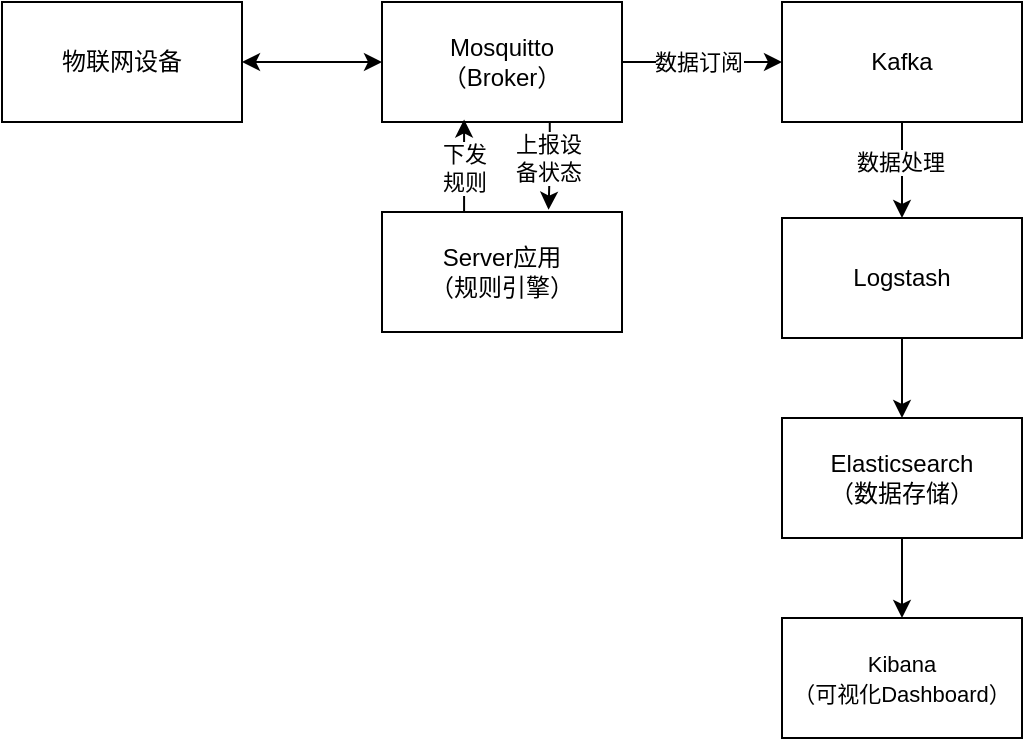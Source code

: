 <mxfile version="26.0.14">
  <diagram name="第 1 页" id="PvtnynNV7M-P_bDML6N9">
    <mxGraphModel dx="1160" dy="687" grid="0" gridSize="10" guides="1" tooltips="1" connect="1" arrows="1" fold="1" page="1" pageScale="1" pageWidth="2339" pageHeight="3300" math="0" shadow="0">
      <root>
        <mxCell id="0" />
        <mxCell id="1" parent="0" />
        <mxCell id="tGZQAkcU19CuK300Gd-0-13" value="" style="edgeStyle=orthogonalEdgeStyle;rounded=0;orthogonalLoop=1;jettySize=auto;html=1;strokeColor=default;startArrow=classic;startFill=1;" edge="1" parent="1" source="tGZQAkcU19CuK300Gd-0-1" target="tGZQAkcU19CuK300Gd-0-2">
          <mxGeometry relative="1" as="geometry" />
        </mxCell>
        <mxCell id="tGZQAkcU19CuK300Gd-0-1" value="物联网设备" style="rounded=0;whiteSpace=wrap;html=1;" vertex="1" parent="1">
          <mxGeometry x="201" y="136" width="120" height="60" as="geometry" />
        </mxCell>
        <mxCell id="tGZQAkcU19CuK300Gd-0-14" value="" style="edgeStyle=orthogonalEdgeStyle;rounded=0;orthogonalLoop=1;jettySize=auto;html=1;" edge="1" parent="1" source="tGZQAkcU19CuK300Gd-0-2" target="tGZQAkcU19CuK300Gd-0-3">
          <mxGeometry relative="1" as="geometry" />
        </mxCell>
        <mxCell id="tGZQAkcU19CuK300Gd-0-25" value="数据订阅" style="edgeLabel;html=1;align=center;verticalAlign=middle;resizable=0;points=[];" vertex="1" connectable="0" parent="tGZQAkcU19CuK300Gd-0-14">
          <mxGeometry x="-0.054" relative="1" as="geometry">
            <mxPoint as="offset" />
          </mxGeometry>
        </mxCell>
        <mxCell id="tGZQAkcU19CuK300Gd-0-22" style="edgeStyle=orthogonalEdgeStyle;rounded=0;orthogonalLoop=1;jettySize=auto;html=1;exitX=0.699;exitY=0.988;exitDx=0;exitDy=0;exitPerimeter=0;" edge="1" parent="1" source="tGZQAkcU19CuK300Gd-0-2">
          <mxGeometry relative="1" as="geometry">
            <mxPoint x="474.286" y="239.857" as="targetPoint" />
          </mxGeometry>
        </mxCell>
        <mxCell id="tGZQAkcU19CuK300Gd-0-23" value="上报设&lt;br&gt;备状态" style="edgeLabel;html=1;align=center;verticalAlign=middle;resizable=0;points=[];" vertex="1" connectable="0" parent="tGZQAkcU19CuK300Gd-0-22">
          <mxGeometry x="-0.22" y="-1" relative="1" as="geometry">
            <mxPoint y="1" as="offset" />
          </mxGeometry>
        </mxCell>
        <mxCell id="tGZQAkcU19CuK300Gd-0-2" value="Mosquitto&lt;br&gt;（Broker）" style="rounded=0;whiteSpace=wrap;html=1;" vertex="1" parent="1">
          <mxGeometry x="391" y="136" width="120" height="60" as="geometry" />
        </mxCell>
        <mxCell id="tGZQAkcU19CuK300Gd-0-15" value="" style="edgeStyle=orthogonalEdgeStyle;rounded=0;orthogonalLoop=1;jettySize=auto;html=1;" edge="1" parent="1" source="tGZQAkcU19CuK300Gd-0-3" target="tGZQAkcU19CuK300Gd-0-10">
          <mxGeometry relative="1" as="geometry" />
        </mxCell>
        <mxCell id="tGZQAkcU19CuK300Gd-0-16" value="数据处理" style="edgeLabel;html=1;align=center;verticalAlign=middle;resizable=0;points=[];" vertex="1" connectable="0" parent="tGZQAkcU19CuK300Gd-0-15">
          <mxGeometry x="-0.195" y="-1" relative="1" as="geometry">
            <mxPoint as="offset" />
          </mxGeometry>
        </mxCell>
        <mxCell id="tGZQAkcU19CuK300Gd-0-3" value="Kafka" style="rounded=0;whiteSpace=wrap;html=1;" vertex="1" parent="1">
          <mxGeometry x="591" y="136" width="120" height="60" as="geometry" />
        </mxCell>
        <mxCell id="tGZQAkcU19CuK300Gd-0-19" value="" style="edgeStyle=orthogonalEdgeStyle;rounded=0;orthogonalLoop=1;jettySize=auto;html=1;exitX=0.342;exitY=0.01;exitDx=0;exitDy=0;exitPerimeter=0;entryX=0.342;entryY=0.979;entryDx=0;entryDy=0;entryPerimeter=0;" edge="1" parent="1" source="tGZQAkcU19CuK300Gd-0-8" target="tGZQAkcU19CuK300Gd-0-2">
          <mxGeometry relative="1" as="geometry" />
        </mxCell>
        <mxCell id="tGZQAkcU19CuK300Gd-0-24" value="下发&lt;div&gt;规则&lt;/div&gt;" style="edgeLabel;html=1;align=center;verticalAlign=middle;resizable=0;points=[];" vertex="1" connectable="0" parent="tGZQAkcU19CuK300Gd-0-19">
          <mxGeometry x="-0.023" relative="1" as="geometry">
            <mxPoint as="offset" />
          </mxGeometry>
        </mxCell>
        <mxCell id="tGZQAkcU19CuK300Gd-0-8" value="Server应用&lt;br&gt;（规则引擎）" style="rounded=0;whiteSpace=wrap;html=1;" vertex="1" parent="1">
          <mxGeometry x="391" y="241" width="120" height="60" as="geometry" />
        </mxCell>
        <mxCell id="tGZQAkcU19CuK300Gd-0-18" value="" style="edgeStyle=orthogonalEdgeStyle;rounded=0;orthogonalLoop=1;jettySize=auto;html=1;" edge="1" parent="1" source="tGZQAkcU19CuK300Gd-0-9" target="tGZQAkcU19CuK300Gd-0-12">
          <mxGeometry relative="1" as="geometry" />
        </mxCell>
        <mxCell id="tGZQAkcU19CuK300Gd-0-9" value="Elasticsearch&lt;br&gt;（数据存储）" style="rounded=0;whiteSpace=wrap;html=1;" vertex="1" parent="1">
          <mxGeometry x="591" y="344" width="120" height="60" as="geometry" />
        </mxCell>
        <mxCell id="tGZQAkcU19CuK300Gd-0-17" value="" style="edgeStyle=orthogonalEdgeStyle;rounded=0;orthogonalLoop=1;jettySize=auto;html=1;" edge="1" parent="1" source="tGZQAkcU19CuK300Gd-0-10" target="tGZQAkcU19CuK300Gd-0-9">
          <mxGeometry relative="1" as="geometry" />
        </mxCell>
        <mxCell id="tGZQAkcU19CuK300Gd-0-10" value="Logstash" style="rounded=0;whiteSpace=wrap;html=1;" vertex="1" parent="1">
          <mxGeometry x="591" y="244" width="120" height="60" as="geometry" />
        </mxCell>
        <mxCell id="tGZQAkcU19CuK300Gd-0-12" value="&lt;font style=&quot;font-size: 11px;&quot;&gt;Kibana&lt;br&gt;（可视化Dashboard）&lt;/font&gt;" style="rounded=0;whiteSpace=wrap;html=1;" vertex="1" parent="1">
          <mxGeometry x="591" y="444" width="120" height="60" as="geometry" />
        </mxCell>
      </root>
    </mxGraphModel>
  </diagram>
</mxfile>
